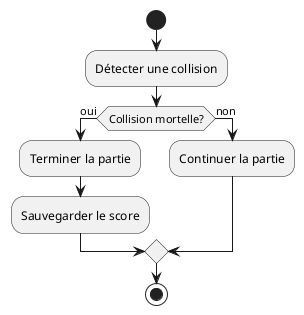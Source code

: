 @startuml obstacleCollisionUC
|Système|
start
:Détecter une collision;
if (Collision mortelle?) then (oui)
    :Terminer la partie;
    :Sauvegarder le score;
else (non)
    :Continuer la partie;
endif
stop
@enduml
